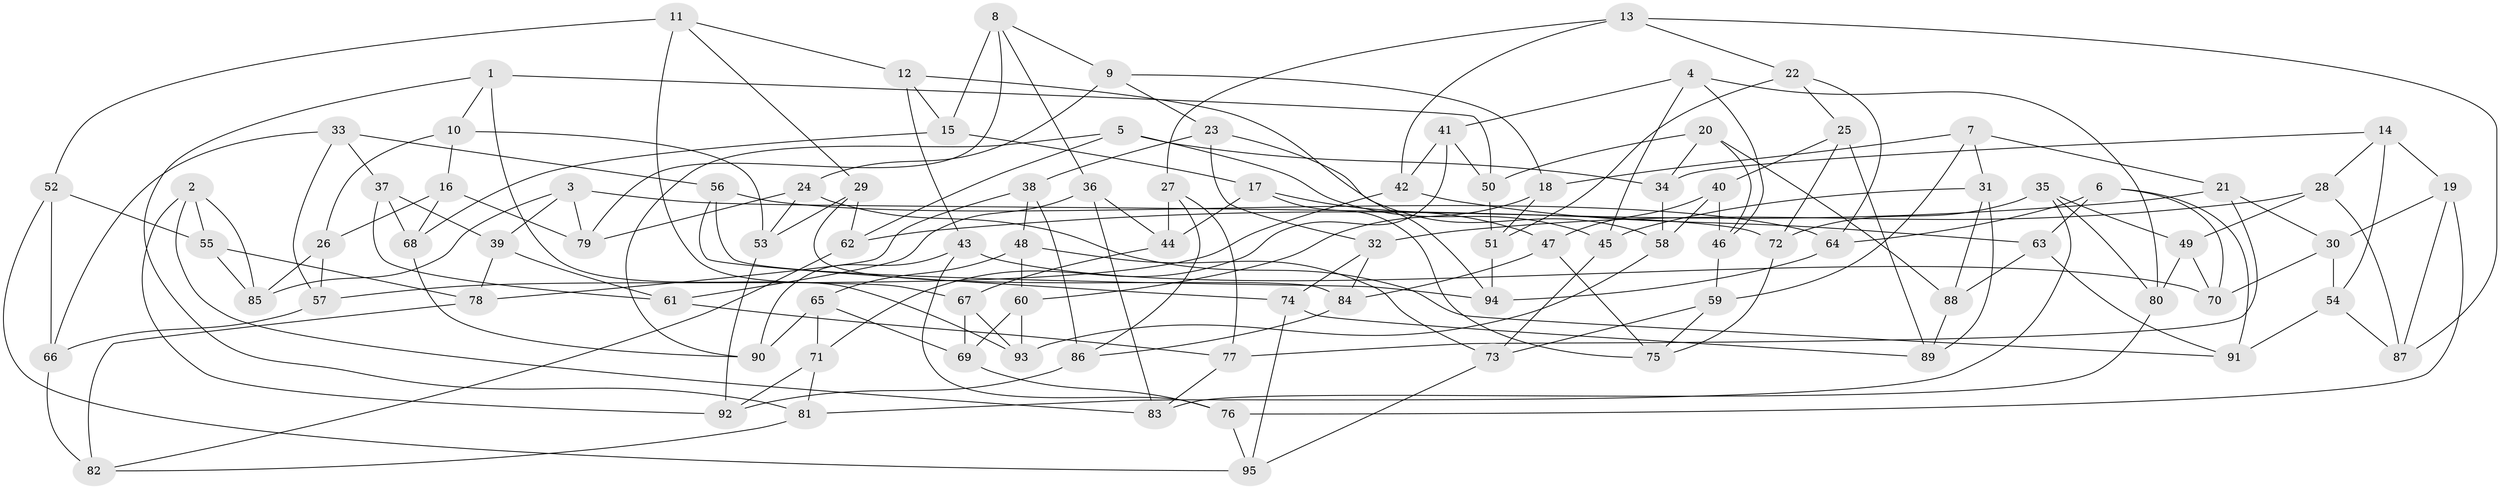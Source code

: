 // Generated by graph-tools (version 1.1) at 2025/03/03/09/25 03:03:05]
// undirected, 95 vertices, 190 edges
graph export_dot {
graph [start="1"]
  node [color=gray90,style=filled];
  1;
  2;
  3;
  4;
  5;
  6;
  7;
  8;
  9;
  10;
  11;
  12;
  13;
  14;
  15;
  16;
  17;
  18;
  19;
  20;
  21;
  22;
  23;
  24;
  25;
  26;
  27;
  28;
  29;
  30;
  31;
  32;
  33;
  34;
  35;
  36;
  37;
  38;
  39;
  40;
  41;
  42;
  43;
  44;
  45;
  46;
  47;
  48;
  49;
  50;
  51;
  52;
  53;
  54;
  55;
  56;
  57;
  58;
  59;
  60;
  61;
  62;
  63;
  64;
  65;
  66;
  67;
  68;
  69;
  70;
  71;
  72;
  73;
  74;
  75;
  76;
  77;
  78;
  79;
  80;
  81;
  82;
  83;
  84;
  85;
  86;
  87;
  88;
  89;
  90;
  91;
  92;
  93;
  94;
  95;
  1 -- 10;
  1 -- 50;
  1 -- 81;
  1 -- 93;
  2 -- 85;
  2 -- 83;
  2 -- 55;
  2 -- 92;
  3 -- 39;
  3 -- 72;
  3 -- 79;
  3 -- 85;
  4 -- 80;
  4 -- 45;
  4 -- 46;
  4 -- 41;
  5 -- 45;
  5 -- 62;
  5 -- 90;
  5 -- 34;
  6 -- 64;
  6 -- 91;
  6 -- 63;
  6 -- 70;
  7 -- 31;
  7 -- 21;
  7 -- 18;
  7 -- 59;
  8 -- 9;
  8 -- 15;
  8 -- 36;
  8 -- 79;
  9 -- 18;
  9 -- 23;
  9 -- 24;
  10 -- 26;
  10 -- 16;
  10 -- 53;
  11 -- 52;
  11 -- 12;
  11 -- 29;
  11 -- 67;
  12 -- 15;
  12 -- 43;
  12 -- 94;
  13 -- 87;
  13 -- 22;
  13 -- 42;
  13 -- 27;
  14 -- 54;
  14 -- 34;
  14 -- 19;
  14 -- 28;
  15 -- 68;
  15 -- 17;
  16 -- 79;
  16 -- 26;
  16 -- 68;
  17 -- 47;
  17 -- 44;
  17 -- 75;
  18 -- 51;
  18 -- 60;
  19 -- 87;
  19 -- 30;
  19 -- 76;
  20 -- 88;
  20 -- 50;
  20 -- 46;
  20 -- 34;
  21 -- 62;
  21 -- 30;
  21 -- 77;
  22 -- 25;
  22 -- 51;
  22 -- 64;
  23 -- 38;
  23 -- 32;
  23 -- 58;
  24 -- 53;
  24 -- 91;
  24 -- 79;
  25 -- 72;
  25 -- 40;
  25 -- 89;
  26 -- 85;
  26 -- 57;
  27 -- 86;
  27 -- 44;
  27 -- 77;
  28 -- 32;
  28 -- 49;
  28 -- 87;
  29 -- 62;
  29 -- 53;
  29 -- 84;
  30 -- 54;
  30 -- 70;
  31 -- 88;
  31 -- 45;
  31 -- 89;
  32 -- 84;
  32 -- 74;
  33 -- 57;
  33 -- 66;
  33 -- 56;
  33 -- 37;
  34 -- 58;
  35 -- 81;
  35 -- 49;
  35 -- 72;
  35 -- 80;
  36 -- 44;
  36 -- 83;
  36 -- 61;
  37 -- 68;
  37 -- 61;
  37 -- 39;
  38 -- 78;
  38 -- 48;
  38 -- 86;
  39 -- 78;
  39 -- 61;
  40 -- 47;
  40 -- 46;
  40 -- 58;
  41 -- 50;
  41 -- 42;
  41 -- 71;
  42 -- 57;
  42 -- 63;
  43 -- 70;
  43 -- 90;
  43 -- 76;
  44 -- 67;
  45 -- 73;
  46 -- 59;
  47 -- 75;
  47 -- 84;
  48 -- 60;
  48 -- 65;
  48 -- 73;
  49 -- 80;
  49 -- 70;
  50 -- 51;
  51 -- 94;
  52 -- 66;
  52 -- 55;
  52 -- 95;
  53 -- 92;
  54 -- 87;
  54 -- 91;
  55 -- 78;
  55 -- 85;
  56 -- 64;
  56 -- 74;
  56 -- 94;
  57 -- 66;
  58 -- 93;
  59 -- 75;
  59 -- 73;
  60 -- 69;
  60 -- 93;
  61 -- 77;
  62 -- 82;
  63 -- 91;
  63 -- 88;
  64 -- 94;
  65 -- 90;
  65 -- 69;
  65 -- 71;
  66 -- 82;
  67 -- 93;
  67 -- 69;
  68 -- 90;
  69 -- 76;
  71 -- 92;
  71 -- 81;
  72 -- 75;
  73 -- 95;
  74 -- 95;
  74 -- 89;
  76 -- 95;
  77 -- 83;
  78 -- 82;
  80 -- 83;
  81 -- 82;
  84 -- 86;
  86 -- 92;
  88 -- 89;
}
